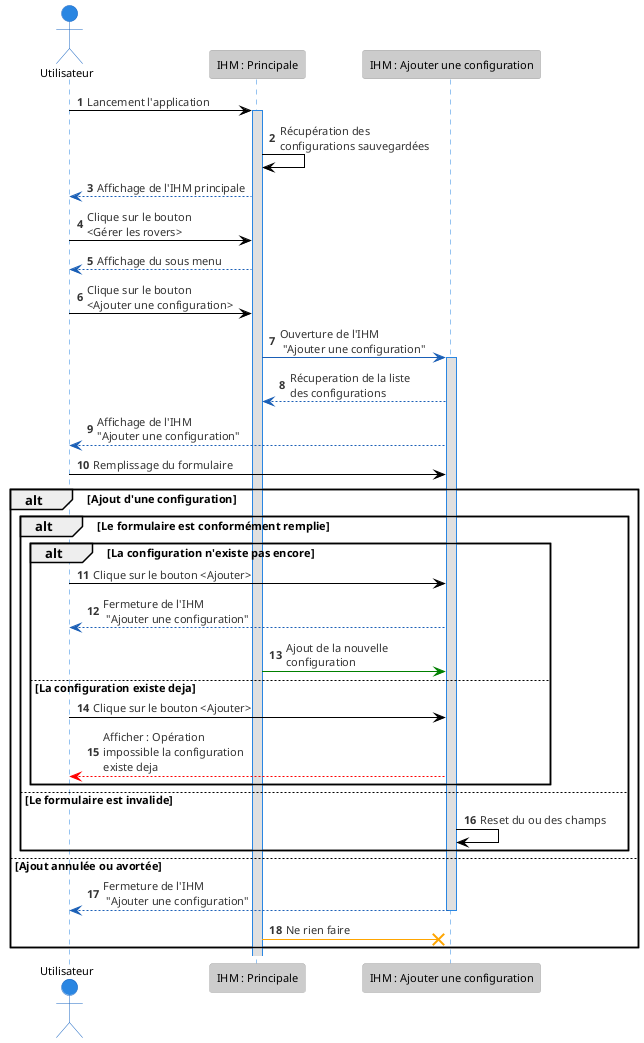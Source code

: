 @startuml
!theme reddress-lightblue

actor Utilisateur as Utilisateur
participant IHM_Principale as "IHM : Principale"
participant IHM_AddConfig as "IHM : Ajouter une configuration"

autonumber 1
Utilisateur -> IHM_Principale ++ : Lancement l'application
IHM_Principale -> IHM_Principale : Récupération des \nconfigurations sauvegardées
IHM_Principale [#1A5FB6]--> Utilisateur : Affichage de l'IHM principale

Utilisateur -> IHM_Principale : Clique sur le bouton \n<Gérer les rovers>
IHM_Principale [#1A5FB6]--> Utilisateur : Affichage du sous menu
Utilisateur -> IHM_Principale : Clique sur le bouton \n<Ajouter une configuration>

IHM_Principale [#1A5FB6]->  IHM_AddConfig ++ : Ouverture de l'IHM\n "Ajouter une configuration" 
IHM_Principale <--[#1A5FB6] IHM_AddConfig : Récuperation de la liste \ndes configurations
IHM_AddConfig [#1A5FB6]--> Utilisateur : Affichage de l'IHM \n"Ajouter une configuration"
Utilisateur -> IHM_AddConfig : Remplissage du formulaire

alt Ajout d'une configuration
    alt Le formulaire est conformément remplie
        alt La configuration n'existe pas encore
            Utilisateur ->IHM_AddConfig : Clique sur le bouton <Ajouter>
            IHM_AddConfig [#1A5FB6]--> Utilisateur : Fermeture de l'IHM\n "Ajouter une configuration"
            IHM_Principale [#green]-> IHM_AddConfig : Ajout de la nouvelle \nconfiguration

        else La configuration existe deja
            Utilisateur ->IHM_AddConfig : Clique sur le bouton <Ajouter>
            IHM_AddConfig [#red]-->Utilisateur : Afficher : Opération\nimpossible la configuration \nexiste deja
        end

    else Le formulaire est invalide
        IHM_AddConfig -> IHM_AddConfig : Reset du ou des champs
    end

else Ajout annulée ou avortée
    IHM_AddConfig [#1A5FB6]--> Utilisateur --: Fermeture de l'IHM\n "Ajouter une configuration"
    IHM_Principale [#orange]-x IHM_AddConfig : Ne rien faire
end
@enduml
